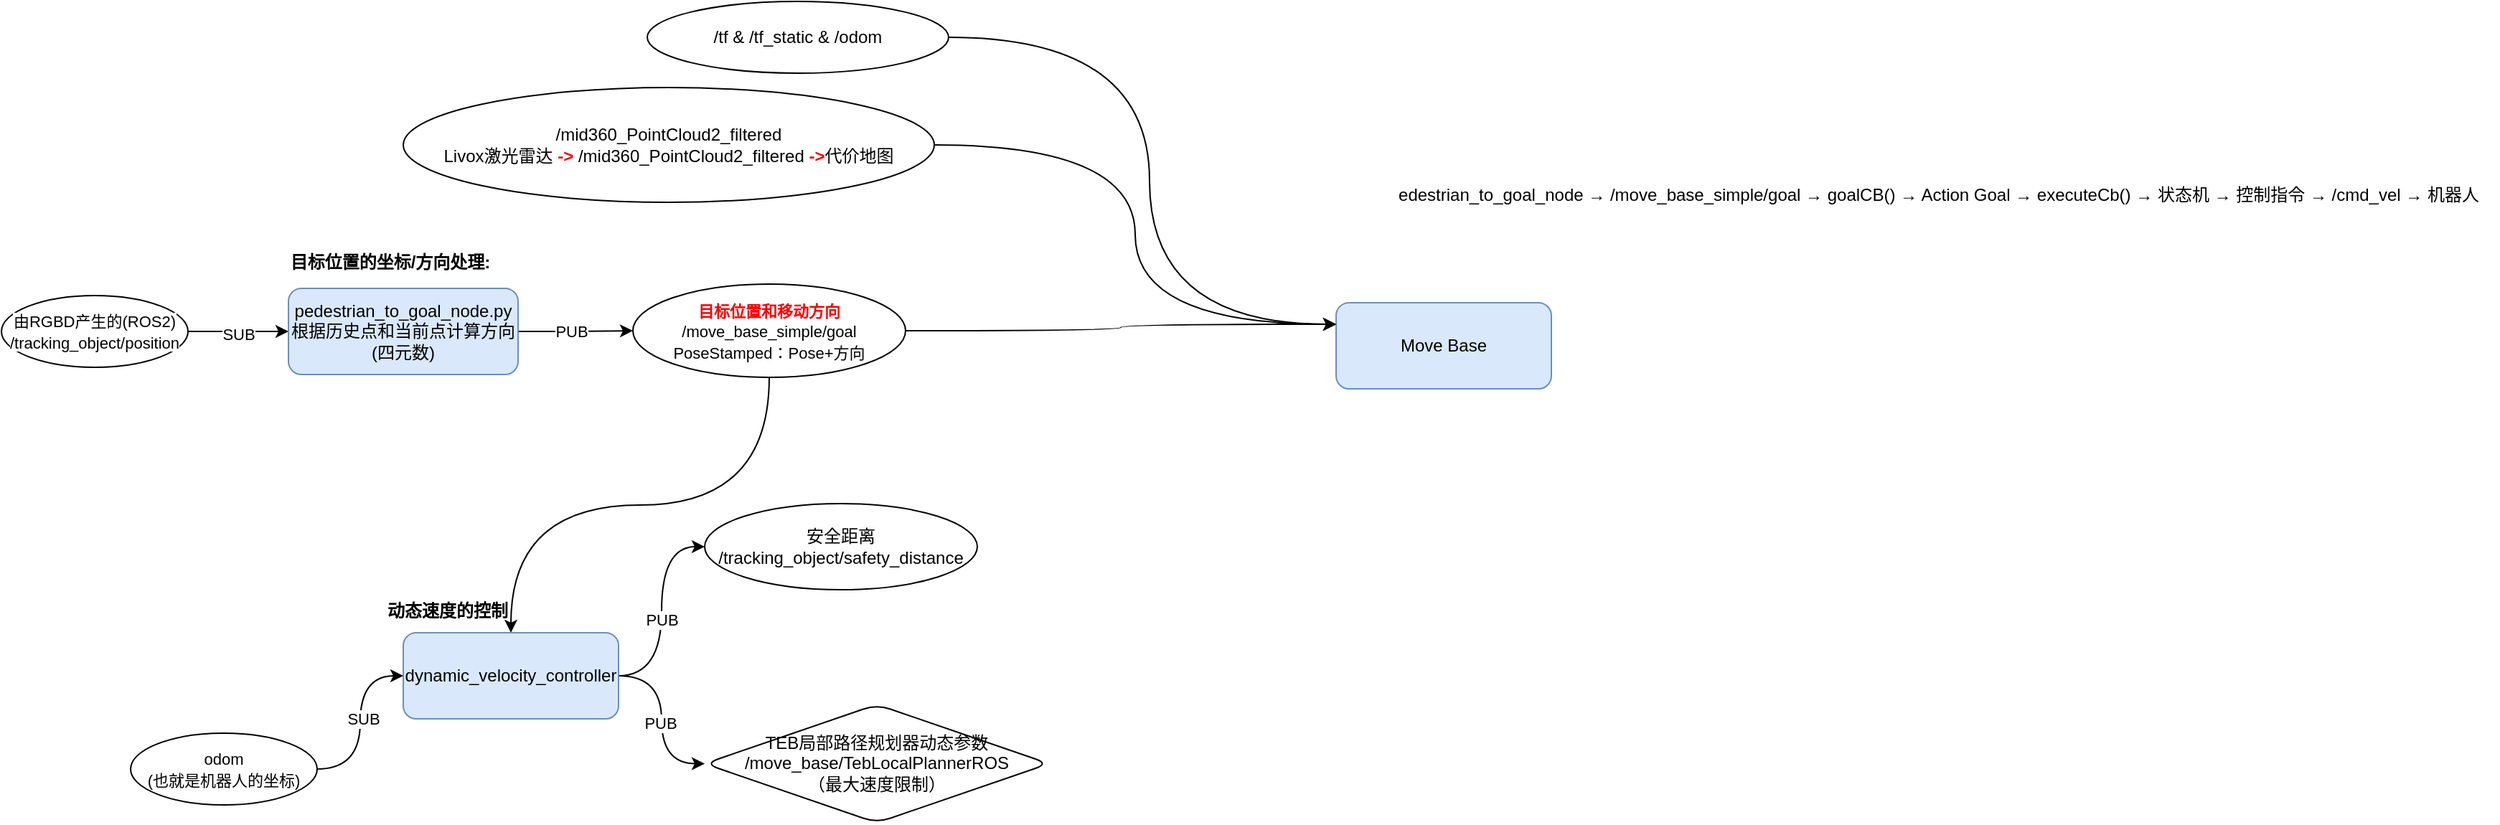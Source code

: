 <mxfile version="28.2.3">
  <diagram name="第 1 页" id="JocW46uq9P6UCGH1JRsc">
    <mxGraphModel dx="1130" dy="637" grid="1" gridSize="10" guides="1" tooltips="1" connect="1" arrows="1" fold="1" page="1" pageScale="1" pageWidth="2339" pageHeight="3300" math="0" shadow="0">
      <root>
        <mxCell id="0" />
        <mxCell id="1" parent="0" />
        <mxCell id="tgirtB-t3Bg2d2rDa6on-3" style="edgeStyle=orthogonalEdgeStyle;curved=1;rounded=0;orthogonalLoop=1;jettySize=auto;html=1;exitX=0;exitY=0.5;exitDx=0;exitDy=0;startArrow=classic;startFill=1;endArrow=none;endFill=0;entryX=1;entryY=0.5;entryDx=0;entryDy=0;" edge="1" parent="1" source="tgirtB-t3Bg2d2rDa6on-1" target="tgirtB-t3Bg2d2rDa6on-6">
          <mxGeometry relative="1" as="geometry">
            <mxPoint x="170" y="240" as="targetPoint" />
          </mxGeometry>
        </mxCell>
        <mxCell id="tgirtB-t3Bg2d2rDa6on-8" value="SUB" style="edgeLabel;html=1;align=center;verticalAlign=middle;resizable=0;points=[];" vertex="1" connectable="0" parent="tgirtB-t3Bg2d2rDa6on-3">
          <mxGeometry x="0.008" y="2" relative="1" as="geometry">
            <mxPoint as="offset" />
          </mxGeometry>
        </mxCell>
        <mxCell id="tgirtB-t3Bg2d2rDa6on-5" style="edgeStyle=orthogonalEdgeStyle;curved=1;rounded=0;orthogonalLoop=1;jettySize=auto;html=1;exitX=1;exitY=0.5;exitDx=0;exitDy=0;entryX=0;entryY=0.5;entryDx=0;entryDy=0;" edge="1" parent="1" source="tgirtB-t3Bg2d2rDa6on-1" target="tgirtB-t3Bg2d2rDa6on-7">
          <mxGeometry relative="1" as="geometry">
            <mxPoint x="670" y="210" as="targetPoint" />
          </mxGeometry>
        </mxCell>
        <mxCell id="tgirtB-t3Bg2d2rDa6on-9" value="PUB" style="edgeLabel;html=1;align=center;verticalAlign=middle;resizable=0;points=[];" vertex="1" connectable="0" parent="tgirtB-t3Bg2d2rDa6on-5">
          <mxGeometry x="-0.125" y="2" relative="1" as="geometry">
            <mxPoint x="2" y="2" as="offset" />
          </mxGeometry>
        </mxCell>
        <mxCell id="tgirtB-t3Bg2d2rDa6on-1" value="pedestrian_to_goal_node.py&lt;br&gt;根据历史点和当前点计算方向(四元数)" style="rounded=1;whiteSpace=wrap;html=1;fillColor=#dae8fc;strokeColor=#6c8ebf;" vertex="1" parent="1">
          <mxGeometry x="390" y="210" width="160" height="60" as="geometry" />
        </mxCell>
        <mxCell id="tgirtB-t3Bg2d2rDa6on-6" value="&lt;span style=&quot;font-size: 11px; text-wrap-mode: nowrap; background-color: rgb(255, 255, 255);&quot;&gt;由RGBD产生的(ROS2)&lt;br&gt;/tracking_object/position&lt;/span&gt;" style="ellipse;whiteSpace=wrap;html=1;" vertex="1" parent="1">
          <mxGeometry x="190" y="215" width="130" height="50" as="geometry" />
        </mxCell>
        <mxCell id="tgirtB-t3Bg2d2rDa6on-30" style="edgeStyle=orthogonalEdgeStyle;curved=1;rounded=0;orthogonalLoop=1;jettySize=auto;html=1;exitX=0.5;exitY=1;exitDx=0;exitDy=0;entryX=0.5;entryY=0;entryDx=0;entryDy=0;" edge="1" parent="1" source="tgirtB-t3Bg2d2rDa6on-7" target="tgirtB-t3Bg2d2rDa6on-10">
          <mxGeometry relative="1" as="geometry" />
        </mxCell>
        <mxCell id="tgirtB-t3Bg2d2rDa6on-32" style="edgeStyle=orthogonalEdgeStyle;curved=1;rounded=0;orthogonalLoop=1;jettySize=auto;html=1;exitX=1;exitY=0.5;exitDx=0;exitDy=0;entryX=0;entryY=0.25;entryDx=0;entryDy=0;" edge="1" parent="1" source="tgirtB-t3Bg2d2rDa6on-7" target="tgirtB-t3Bg2d2rDa6on-31">
          <mxGeometry relative="1" as="geometry" />
        </mxCell>
        <mxCell id="tgirtB-t3Bg2d2rDa6on-7" value="&lt;span style=&quot;background-color: rgb(255, 255, 255);&quot;&gt;&lt;span style=&quot;font-size: 11px; text-wrap-mode: nowrap;&quot;&gt;&lt;font style=&quot;color: rgb(255, 0, 0);&quot;&gt;&lt;b&gt;目标位置和移动方向&lt;/b&gt;&lt;/font&gt;&lt;br&gt;/move_base_simple/goal&lt;/span&gt;&lt;br&gt;&lt;span style=&quot;font-size: 11px; text-wrap-mode: nowrap;&quot;&gt;PoseStamped：Pose+方向&lt;/span&gt;&lt;/span&gt;" style="ellipse;whiteSpace=wrap;html=1;" vertex="1" parent="1">
          <mxGeometry x="630" y="207" width="190" height="65" as="geometry" />
        </mxCell>
        <mxCell id="tgirtB-t3Bg2d2rDa6on-21" style="edgeStyle=orthogonalEdgeStyle;curved=1;rounded=0;orthogonalLoop=1;jettySize=auto;html=1;exitX=1;exitY=0.5;exitDx=0;exitDy=0;entryX=0;entryY=0.5;entryDx=0;entryDy=0;" edge="1" parent="1" source="tgirtB-t3Bg2d2rDa6on-10" target="tgirtB-t3Bg2d2rDa6on-20">
          <mxGeometry relative="1" as="geometry" />
        </mxCell>
        <mxCell id="tgirtB-t3Bg2d2rDa6on-27" value="PUB" style="edgeLabel;html=1;align=center;verticalAlign=middle;resizable=0;points=[];" vertex="1" connectable="0" parent="tgirtB-t3Bg2d2rDa6on-21">
          <mxGeometry x="-0.076" relative="1" as="geometry">
            <mxPoint as="offset" />
          </mxGeometry>
        </mxCell>
        <mxCell id="tgirtB-t3Bg2d2rDa6on-25" value="" style="edgeStyle=orthogonalEdgeStyle;curved=1;rounded=0;orthogonalLoop=1;jettySize=auto;html=1;" edge="1" parent="1" source="tgirtB-t3Bg2d2rDa6on-10" target="tgirtB-t3Bg2d2rDa6on-24">
          <mxGeometry relative="1" as="geometry" />
        </mxCell>
        <mxCell id="tgirtB-t3Bg2d2rDa6on-28" value="PUB" style="edgeLabel;html=1;align=center;verticalAlign=middle;resizable=0;points=[];" vertex="1" connectable="0" parent="tgirtB-t3Bg2d2rDa6on-25">
          <mxGeometry x="0.036" y="-1" relative="1" as="geometry">
            <mxPoint as="offset" />
          </mxGeometry>
        </mxCell>
        <mxCell id="tgirtB-t3Bg2d2rDa6on-10" value="dynamic_velocity_controller" style="rounded=1;whiteSpace=wrap;html=1;fillColor=#dae8fc;strokeColor=#6c8ebf;" vertex="1" parent="1">
          <mxGeometry x="470" y="450" width="150" height="60" as="geometry" />
        </mxCell>
        <mxCell id="tgirtB-t3Bg2d2rDa6on-16" style="edgeStyle=orthogonalEdgeStyle;curved=1;rounded=0;orthogonalLoop=1;jettySize=auto;html=1;exitX=1;exitY=0.5;exitDx=0;exitDy=0;entryX=0;entryY=0.5;entryDx=0;entryDy=0;" edge="1" parent="1" source="tgirtB-t3Bg2d2rDa6on-15" target="tgirtB-t3Bg2d2rDa6on-10">
          <mxGeometry relative="1" as="geometry" />
        </mxCell>
        <mxCell id="tgirtB-t3Bg2d2rDa6on-17" value="SUB" style="edgeLabel;html=1;align=center;verticalAlign=middle;resizable=0;points=[];" vertex="1" connectable="0" parent="tgirtB-t3Bg2d2rDa6on-16">
          <mxGeometry x="0.049" y="-2" relative="1" as="geometry">
            <mxPoint as="offset" />
          </mxGeometry>
        </mxCell>
        <mxCell id="tgirtB-t3Bg2d2rDa6on-15" value="&lt;div&gt;&lt;span style=&quot;font-size: 11px; text-wrap-mode: nowrap;&quot;&gt;odom&lt;/span&gt;&lt;/div&gt;&lt;div&gt;&lt;span style=&quot;font-size: 11px; text-wrap-mode: nowrap;&quot;&gt;(也就是机器人的坐标)&lt;/span&gt;&lt;/div&gt;" style="ellipse;whiteSpace=wrap;html=1;" vertex="1" parent="1">
          <mxGeometry x="280" y="520" width="130" height="50" as="geometry" />
        </mxCell>
        <mxCell id="tgirtB-t3Bg2d2rDa6on-19" value="目标位置的坐标/方向处理:" style="text;strokeColor=none;align=center;fillColor=none;html=1;verticalAlign=middle;whiteSpace=wrap;rounded=0;fontStyle=1" vertex="1" parent="1">
          <mxGeometry x="390" y="177" width="142" height="30" as="geometry" />
        </mxCell>
        <mxCell id="tgirtB-t3Bg2d2rDa6on-20" value="安全距离&lt;br&gt;/tracking_object/safety_distance" style="ellipse;whiteSpace=wrap;html=1;" vertex="1" parent="1">
          <mxGeometry x="680" y="360" width="190" height="60" as="geometry" />
        </mxCell>
        <mxCell id="tgirtB-t3Bg2d2rDa6on-24" value="TEB局部路径规划器动态参数&lt;br&gt;/move_base/TebLocalPlannerROS&lt;br&gt;（最大速度限制）" style="rhombus;whiteSpace=wrap;html=1;rounded=1;" vertex="1" parent="1">
          <mxGeometry x="680" y="500" width="240" height="82.5" as="geometry" />
        </mxCell>
        <mxCell id="tgirtB-t3Bg2d2rDa6on-29" value="动态速度的控制" style="text;strokeColor=none;align=center;fillColor=none;html=1;verticalAlign=middle;whiteSpace=wrap;rounded=0;fontStyle=1" vertex="1" parent="1">
          <mxGeometry x="430" y="420" width="142" height="30" as="geometry" />
        </mxCell>
        <mxCell id="tgirtB-t3Bg2d2rDa6on-31" value="Move Base" style="rounded=1;whiteSpace=wrap;html=1;fillColor=#dae8fc;strokeColor=#6c8ebf;" vertex="1" parent="1">
          <mxGeometry x="1120" y="220" width="150" height="60" as="geometry" />
        </mxCell>
        <mxCell id="tgirtB-t3Bg2d2rDa6on-34" style="edgeStyle=orthogonalEdgeStyle;curved=1;rounded=0;orthogonalLoop=1;jettySize=auto;html=1;exitX=1;exitY=0.5;exitDx=0;exitDy=0;entryX=0;entryY=0.25;entryDx=0;entryDy=0;" edge="1" parent="1" source="tgirtB-t3Bg2d2rDa6on-33" target="tgirtB-t3Bg2d2rDa6on-31">
          <mxGeometry relative="1" as="geometry" />
        </mxCell>
        <mxCell id="tgirtB-t3Bg2d2rDa6on-33" value="/mid360_PointCloud2_filtered&lt;br&gt;Livox激光雷达 &lt;b&gt;&lt;font style=&quot;color: rgb(255, 0, 0);&quot;&gt;-&amp;gt;&lt;/font&gt;&lt;/b&gt; /mid360_PointCloud2_filtered &lt;b&gt;&lt;font style=&quot;color: rgb(255, 0, 0);&quot;&gt;-&amp;gt;&lt;/font&gt;&lt;/b&gt;代价地图" style="ellipse;whiteSpace=wrap;html=1;" vertex="1" parent="1">
          <mxGeometry x="470" y="70" width="370" height="80" as="geometry" />
        </mxCell>
        <mxCell id="tgirtB-t3Bg2d2rDa6on-36" style="edgeStyle=orthogonalEdgeStyle;curved=1;rounded=0;orthogonalLoop=1;jettySize=auto;html=1;exitX=1;exitY=0.5;exitDx=0;exitDy=0;entryX=0;entryY=0.25;entryDx=0;entryDy=0;" edge="1" parent="1" source="tgirtB-t3Bg2d2rDa6on-35" target="tgirtB-t3Bg2d2rDa6on-31">
          <mxGeometry relative="1" as="geometry">
            <Array as="points">
              <mxPoint x="990" y="35" />
              <mxPoint x="990" y="235" />
            </Array>
          </mxGeometry>
        </mxCell>
        <mxCell id="tgirtB-t3Bg2d2rDa6on-35" value="/tf &amp;amp; /tf_static &amp;amp; /odom" style="ellipse;whiteSpace=wrap;html=1;" vertex="1" parent="1">
          <mxGeometry x="640" y="10" width="210" height="50" as="geometry" />
        </mxCell>
        <mxCell id="tgirtB-t3Bg2d2rDa6on-37" value="edestrian_to_goal_node → /move_base_simple/goal → goalCB() → Action Goal → executeCb() → 状态机 → 控制指令 → /cmd_vel → 机器人" style="text;strokeColor=none;align=center;fillColor=none;html=1;verticalAlign=middle;whiteSpace=wrap;rounded=0;" vertex="1" parent="1">
          <mxGeometry x="1150" y="130" width="780" height="30" as="geometry" />
        </mxCell>
      </root>
    </mxGraphModel>
  </diagram>
</mxfile>
